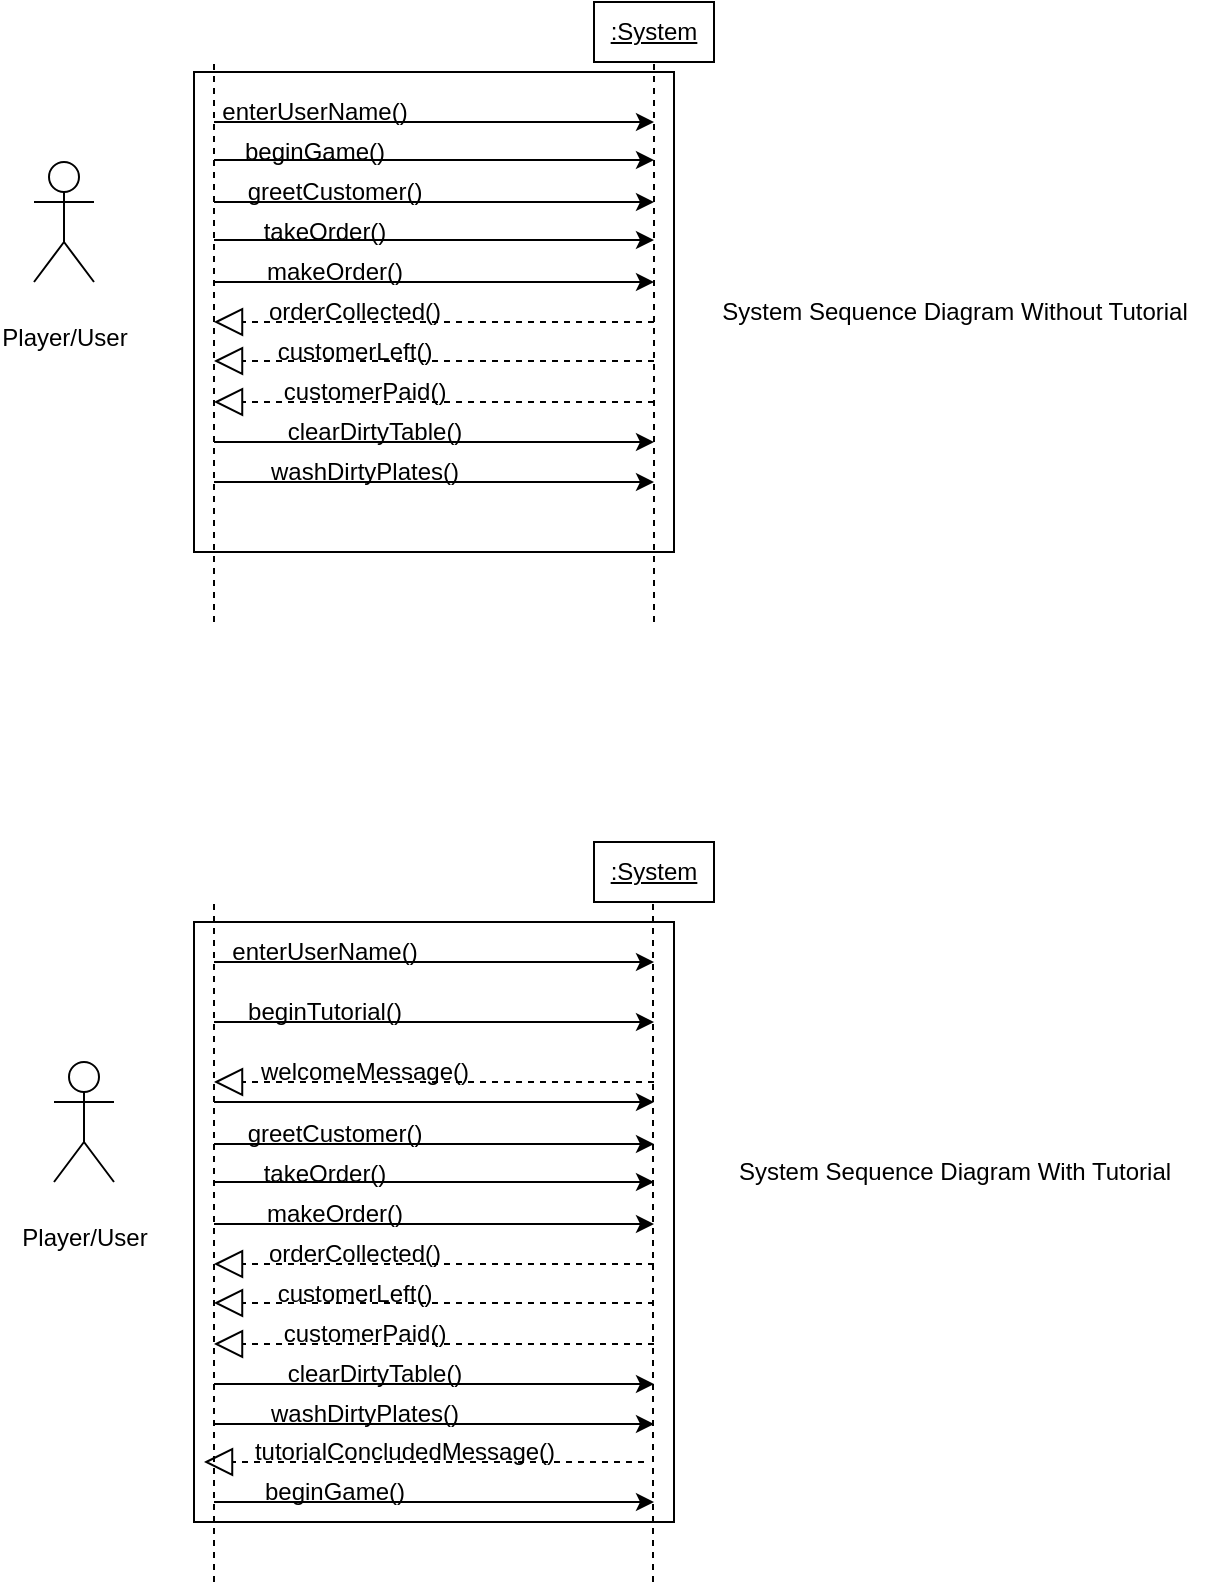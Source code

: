<mxfile version="20.8.22" type="onedrive"><diagram name="Page-1" id="MN_eYuwgUkHgro4WfV_C"><mxGraphModel dx="880" dy="452" grid="1" gridSize="10" guides="1" tooltips="1" connect="1" arrows="1" fold="1" page="1" pageScale="1" pageWidth="850" pageHeight="1100" math="0" shadow="0"><root><mxCell id="0"/><mxCell id="1" parent="0"/><mxCell id="Ndt5yQN2rLb4QSb5cQsp-1" value="&lt;br&gt;Player/User" style="shape=umlActor;verticalLabelPosition=bottom;verticalAlign=top;html=1;outlineConnect=0;" parent="1" vertex="1"><mxGeometry x="240" y="180" width="30" height="60" as="geometry"/></mxCell><mxCell id="Ndt5yQN2rLb4QSb5cQsp-3" value="" style="rounded=0;whiteSpace=wrap;html=1;" parent="1" vertex="1"><mxGeometry x="320" y="135" width="240" height="240" as="geometry"/></mxCell><mxCell id="Ndt5yQN2rLb4QSb5cQsp-2" value="" style="endArrow=none;dashed=1;html=1;rounded=0;" parent="1" edge="1"><mxGeometry width="50" height="50" relative="1" as="geometry"><mxPoint x="550" y="410" as="sourcePoint"/><mxPoint x="550" y="130" as="targetPoint"/></mxGeometry></mxCell><mxCell id="Ndt5yQN2rLb4QSb5cQsp-8" value="" style="endArrow=none;dashed=1;html=1;rounded=0;" parent="1" edge="1"><mxGeometry width="50" height="50" relative="1" as="geometry"><mxPoint x="330" y="410" as="sourcePoint"/><mxPoint x="330" y="130" as="targetPoint"/></mxGeometry></mxCell><mxCell id="Ndt5yQN2rLb4QSb5cQsp-9" value="&lt;u&gt;:System&lt;/u&gt;" style="rounded=0;whiteSpace=wrap;html=1;" parent="1" vertex="1"><mxGeometry x="520" y="100" width="60" height="30" as="geometry"/></mxCell><mxCell id="Ndt5yQN2rLb4QSb5cQsp-10" value="" style="endArrow=classic;html=1;rounded=0;" parent="1" edge="1"><mxGeometry width="50" height="50" relative="1" as="geometry"><mxPoint x="330" y="160" as="sourcePoint"/><mxPoint x="550" y="160" as="targetPoint"/></mxGeometry></mxCell><mxCell id="Ndt5yQN2rLb4QSb5cQsp-11" value="beginGame()" style="text;html=1;align=center;verticalAlign=middle;resizable=0;points=[];autosize=1;strokeColor=none;fillColor=none;" parent="1" vertex="1"><mxGeometry x="335" y="160" width="90" height="30" as="geometry"/></mxCell><mxCell id="Ndt5yQN2rLb4QSb5cQsp-12" value="" style="endArrow=classic;html=1;rounded=0;" parent="1" edge="1"><mxGeometry width="50" height="50" relative="1" as="geometry"><mxPoint x="330" y="179" as="sourcePoint"/><mxPoint x="550" y="179" as="targetPoint"/></mxGeometry></mxCell><mxCell id="Ndt5yQN2rLb4QSb5cQsp-13" value="enterUserName()" style="text;html=1;align=center;verticalAlign=middle;resizable=0;points=[];autosize=1;strokeColor=none;fillColor=none;" parent="1" vertex="1"><mxGeometry x="320" y="140" width="120" height="30" as="geometry"/></mxCell><mxCell id="Ndt5yQN2rLb4QSb5cQsp-19" value="" style="endArrow=classic;html=1;rounded=0;" parent="1" edge="1"><mxGeometry width="50" height="50" relative="1" as="geometry"><mxPoint x="330" y="200" as="sourcePoint"/><mxPoint x="550" y="200" as="targetPoint"/></mxGeometry></mxCell><mxCell id="Ndt5yQN2rLb4QSb5cQsp-20" value="greetCustomer()" style="text;html=1;align=center;verticalAlign=middle;resizable=0;points=[];autosize=1;strokeColor=none;fillColor=none;" parent="1" vertex="1"><mxGeometry x="335" y="180" width="110" height="30" as="geometry"/></mxCell><mxCell id="Ndt5yQN2rLb4QSb5cQsp-23" value="" style="endArrow=block;dashed=1;endFill=0;endSize=12;html=1;rounded=0;" parent="1" edge="1"><mxGeometry width="160" relative="1" as="geometry"><mxPoint x="550" y="260" as="sourcePoint"/><mxPoint x="330" y="260" as="targetPoint"/></mxGeometry></mxCell><mxCell id="Ndt5yQN2rLb4QSb5cQsp-24" value="orderCollected()" style="text;html=1;align=center;verticalAlign=middle;resizable=0;points=[];autosize=1;strokeColor=none;fillColor=none;" parent="1" vertex="1"><mxGeometry x="345" y="240" width="110" height="30" as="geometry"/></mxCell><mxCell id="Ndt5yQN2rLb4QSb5cQsp-25" value="takeOrder()" style="text;html=1;align=center;verticalAlign=middle;resizable=0;points=[];autosize=1;strokeColor=none;fillColor=none;" parent="1" vertex="1"><mxGeometry x="345" y="200" width="80" height="30" as="geometry"/></mxCell><mxCell id="Ndt5yQN2rLb4QSb5cQsp-26" value="" style="endArrow=classic;html=1;rounded=0;" parent="1" edge="1"><mxGeometry width="50" height="50" relative="1" as="geometry"><mxPoint x="330" y="219" as="sourcePoint"/><mxPoint x="550" y="219" as="targetPoint"/></mxGeometry></mxCell><mxCell id="Ndt5yQN2rLb4QSb5cQsp-30" value="makeOrder()" style="text;html=1;align=center;verticalAlign=middle;resizable=0;points=[];autosize=1;strokeColor=none;fillColor=none;" parent="1" vertex="1"><mxGeometry x="345" y="220" width="90" height="30" as="geometry"/></mxCell><mxCell id="Ndt5yQN2rLb4QSb5cQsp-31" value="" style="endArrow=classic;html=1;rounded=0;" parent="1" edge="1"><mxGeometry width="50" height="50" relative="1" as="geometry"><mxPoint x="330" y="240" as="sourcePoint"/><mxPoint x="550" y="240" as="targetPoint"/></mxGeometry></mxCell><mxCell id="Ndt5yQN2rLb4QSb5cQsp-32" value="" style="endArrow=block;dashed=1;endFill=0;endSize=12;html=1;rounded=0;" parent="1" edge="1"><mxGeometry width="160" relative="1" as="geometry"><mxPoint x="550" y="279.5" as="sourcePoint"/><mxPoint x="330" y="279.5" as="targetPoint"/></mxGeometry></mxCell><mxCell id="Ndt5yQN2rLb4QSb5cQsp-35" value="customerLeft()" style="text;html=1;align=center;verticalAlign=middle;resizable=0;points=[];autosize=1;strokeColor=none;fillColor=none;" parent="1" vertex="1"><mxGeometry x="350" y="260" width="100" height="30" as="geometry"/></mxCell><mxCell id="Ndt5yQN2rLb4QSb5cQsp-36" value="" style="endArrow=block;dashed=1;endFill=0;endSize=12;html=1;rounded=0;" parent="1" edge="1"><mxGeometry width="160" relative="1" as="geometry"><mxPoint x="550" y="300" as="sourcePoint"/><mxPoint x="330" y="300" as="targetPoint"/></mxGeometry></mxCell><mxCell id="Ndt5yQN2rLb4QSb5cQsp-37" value="customerPaid()" style="text;html=1;align=center;verticalAlign=middle;resizable=0;points=[];autosize=1;strokeColor=none;fillColor=none;" parent="1" vertex="1"><mxGeometry x="355" y="280" width="100" height="30" as="geometry"/></mxCell><mxCell id="n0PkIssot2RWdr9VY8r9-1" value="" style="endArrow=classic;html=1;rounded=0;" parent="1" edge="1"><mxGeometry width="50" height="50" relative="1" as="geometry"><mxPoint x="330" y="320" as="sourcePoint"/><mxPoint x="550" y="320" as="targetPoint"/></mxGeometry></mxCell><mxCell id="n0PkIssot2RWdr9VY8r9-2" value="clearDirtyTable()" style="text;html=1;align=center;verticalAlign=middle;resizable=0;points=[];autosize=1;strokeColor=none;fillColor=none;" parent="1" vertex="1"><mxGeometry x="355" y="300" width="110" height="30" as="geometry"/></mxCell><mxCell id="n0PkIssot2RWdr9VY8r9-3" value="" style="endArrow=classic;html=1;rounded=0;" parent="1" edge="1"><mxGeometry width="50" height="50" relative="1" as="geometry"><mxPoint x="330" y="340" as="sourcePoint"/><mxPoint x="550" y="340" as="targetPoint"/></mxGeometry></mxCell><mxCell id="n0PkIssot2RWdr9VY8r9-4" value="washDirtyPlates()" style="text;html=1;align=center;verticalAlign=middle;resizable=0;points=[];autosize=1;strokeColor=none;fillColor=none;" parent="1" vertex="1"><mxGeometry x="345" y="320" width="120" height="30" as="geometry"/></mxCell><mxCell id="n0PkIssot2RWdr9VY8r9-5" value="" style="rounded=0;whiteSpace=wrap;html=1;" parent="1" vertex="1"><mxGeometry x="320" y="560" width="240" height="300" as="geometry"/></mxCell><mxCell id="n0PkIssot2RWdr9VY8r9-7" value="" style="endArrow=none;dashed=1;html=1;rounded=0;" parent="1" edge="1"><mxGeometry width="50" height="50" relative="1" as="geometry"><mxPoint x="330" y="890" as="sourcePoint"/><mxPoint x="330" y="550" as="targetPoint"/></mxGeometry></mxCell><mxCell id="n0PkIssot2RWdr9VY8r9-8" value="" style="endArrow=none;dashed=1;html=1;rounded=0;" parent="1" edge="1"><mxGeometry width="50" height="50" relative="1" as="geometry"><mxPoint x="549.5" y="890" as="sourcePoint"/><mxPoint x="549.5" y="550" as="targetPoint"/></mxGeometry></mxCell><mxCell id="n0PkIssot2RWdr9VY8r9-9" value="&lt;br&gt;Player/User" style="shape=umlActor;verticalLabelPosition=bottom;verticalAlign=top;html=1;outlineConnect=0;" parent="1" vertex="1"><mxGeometry x="250" y="630" width="30" height="60" as="geometry"/></mxCell><mxCell id="n0PkIssot2RWdr9VY8r9-10" value="&lt;u&gt;:System&lt;/u&gt;" style="rounded=0;whiteSpace=wrap;html=1;" parent="1" vertex="1"><mxGeometry x="520" y="520" width="60" height="30" as="geometry"/></mxCell><mxCell id="n0PkIssot2RWdr9VY8r9-11" value="System Sequence Diagram Without Tutorial" style="text;html=1;align=center;verticalAlign=middle;resizable=0;points=[];autosize=1;strokeColor=none;fillColor=none;" parent="1" vertex="1"><mxGeometry x="570" y="240" width="260" height="30" as="geometry"/></mxCell><mxCell id="n0PkIssot2RWdr9VY8r9-12" value="System Sequence Diagram With Tutorial" style="text;html=1;align=center;verticalAlign=middle;resizable=0;points=[];autosize=1;strokeColor=none;fillColor=none;" parent="1" vertex="1"><mxGeometry x="580" y="670" width="240" height="30" as="geometry"/></mxCell><mxCell id="n0PkIssot2RWdr9VY8r9-13" value="" style="endArrow=classic;html=1;rounded=0;" parent="1" edge="1"><mxGeometry width="50" height="50" relative="1" as="geometry"><mxPoint x="330" y="580" as="sourcePoint"/><mxPoint x="550" y="580" as="targetPoint"/></mxGeometry></mxCell><mxCell id="n0PkIssot2RWdr9VY8r9-14" value="enterUserName()" style="text;html=1;align=center;verticalAlign=middle;resizable=0;points=[];autosize=1;strokeColor=none;fillColor=none;" parent="1" vertex="1"><mxGeometry x="325" y="560" width="120" height="30" as="geometry"/></mxCell><mxCell id="n0PkIssot2RWdr9VY8r9-15" value="" style="endArrow=classic;html=1;rounded=0;" parent="1" edge="1"><mxGeometry width="50" height="50" relative="1" as="geometry"><mxPoint x="330" y="610" as="sourcePoint"/><mxPoint x="550" y="610" as="targetPoint"/></mxGeometry></mxCell><mxCell id="n0PkIssot2RWdr9VY8r9-16" value="beginTutorial()" style="text;html=1;align=center;verticalAlign=middle;resizable=0;points=[];autosize=1;strokeColor=none;fillColor=none;" parent="1" vertex="1"><mxGeometry x="335" y="590" width="100" height="30" as="geometry"/></mxCell><mxCell id="n0PkIssot2RWdr9VY8r9-19" value="" style="endArrow=block;dashed=1;endFill=0;endSize=12;html=1;rounded=0;" parent="1" edge="1"><mxGeometry width="160" relative="1" as="geometry"><mxPoint x="550" y="640" as="sourcePoint"/><mxPoint x="330" y="640" as="targetPoint"/></mxGeometry></mxCell><mxCell id="n0PkIssot2RWdr9VY8r9-20" value="welcomeMessage()" style="text;html=1;align=center;verticalAlign=middle;resizable=0;points=[];autosize=1;strokeColor=none;fillColor=none;" parent="1" vertex="1"><mxGeometry x="340" y="620" width="130" height="30" as="geometry"/></mxCell><mxCell id="n0PkIssot2RWdr9VY8r9-24" value="" style="endArrow=classic;html=1;rounded=0;" parent="1" edge="1"><mxGeometry width="50" height="50" relative="1" as="geometry"><mxPoint x="330" y="650" as="sourcePoint"/><mxPoint x="550" y="650" as="targetPoint"/></mxGeometry></mxCell><mxCell id="n0PkIssot2RWdr9VY8r9-25" value="" style="endArrow=classic;html=1;rounded=0;" parent="1" edge="1"><mxGeometry width="50" height="50" relative="1" as="geometry"><mxPoint x="330" y="671" as="sourcePoint"/><mxPoint x="550" y="671" as="targetPoint"/></mxGeometry></mxCell><mxCell id="n0PkIssot2RWdr9VY8r9-26" value="greetCustomer()" style="text;html=1;align=center;verticalAlign=middle;resizable=0;points=[];autosize=1;strokeColor=none;fillColor=none;" parent="1" vertex="1"><mxGeometry x="335" y="651" width="110" height="30" as="geometry"/></mxCell><mxCell id="n0PkIssot2RWdr9VY8r9-27" value="" style="endArrow=block;dashed=1;endFill=0;endSize=12;html=1;rounded=0;" parent="1" edge="1"><mxGeometry width="160" relative="1" as="geometry"><mxPoint x="550" y="731" as="sourcePoint"/><mxPoint x="330" y="731" as="targetPoint"/></mxGeometry></mxCell><mxCell id="n0PkIssot2RWdr9VY8r9-28" value="orderCollected()" style="text;html=1;align=center;verticalAlign=middle;resizable=0;points=[];autosize=1;strokeColor=none;fillColor=none;" parent="1" vertex="1"><mxGeometry x="345" y="711" width="110" height="30" as="geometry"/></mxCell><mxCell id="n0PkIssot2RWdr9VY8r9-29" value="takeOrder()" style="text;html=1;align=center;verticalAlign=middle;resizable=0;points=[];autosize=1;strokeColor=none;fillColor=none;" parent="1" vertex="1"><mxGeometry x="345" y="671" width="80" height="30" as="geometry"/></mxCell><mxCell id="n0PkIssot2RWdr9VY8r9-30" value="" style="endArrow=classic;html=1;rounded=0;" parent="1" edge="1"><mxGeometry width="50" height="50" relative="1" as="geometry"><mxPoint x="330" y="690" as="sourcePoint"/><mxPoint x="550" y="690" as="targetPoint"/></mxGeometry></mxCell><mxCell id="n0PkIssot2RWdr9VY8r9-31" value="makeOrder()" style="text;html=1;align=center;verticalAlign=middle;resizable=0;points=[];autosize=1;strokeColor=none;fillColor=none;" parent="1" vertex="1"><mxGeometry x="345" y="691" width="90" height="30" as="geometry"/></mxCell><mxCell id="n0PkIssot2RWdr9VY8r9-32" value="" style="endArrow=classic;html=1;rounded=0;" parent="1" edge="1"><mxGeometry width="50" height="50" relative="1" as="geometry"><mxPoint x="330" y="711" as="sourcePoint"/><mxPoint x="550" y="711" as="targetPoint"/></mxGeometry></mxCell><mxCell id="n0PkIssot2RWdr9VY8r9-33" value="" style="endArrow=block;dashed=1;endFill=0;endSize=12;html=1;rounded=0;" parent="1" edge="1"><mxGeometry width="160" relative="1" as="geometry"><mxPoint x="550" y="750.5" as="sourcePoint"/><mxPoint x="330" y="750.5" as="targetPoint"/></mxGeometry></mxCell><mxCell id="n0PkIssot2RWdr9VY8r9-34" value="customerLeft()" style="text;html=1;align=center;verticalAlign=middle;resizable=0;points=[];autosize=1;strokeColor=none;fillColor=none;" parent="1" vertex="1"><mxGeometry x="350" y="731" width="100" height="30" as="geometry"/></mxCell><mxCell id="n0PkIssot2RWdr9VY8r9-35" value="" style="endArrow=block;dashed=1;endFill=0;endSize=12;html=1;rounded=0;" parent="1" edge="1"><mxGeometry width="160" relative="1" as="geometry"><mxPoint x="550" y="771" as="sourcePoint"/><mxPoint x="330" y="771" as="targetPoint"/></mxGeometry></mxCell><mxCell id="n0PkIssot2RWdr9VY8r9-36" value="customerPaid()" style="text;html=1;align=center;verticalAlign=middle;resizable=0;points=[];autosize=1;strokeColor=none;fillColor=none;" parent="1" vertex="1"><mxGeometry x="355" y="751" width="100" height="30" as="geometry"/></mxCell><mxCell id="n0PkIssot2RWdr9VY8r9-37" value="" style="endArrow=classic;html=1;rounded=0;" parent="1" edge="1"><mxGeometry width="50" height="50" relative="1" as="geometry"><mxPoint x="330" y="791" as="sourcePoint"/><mxPoint x="550" y="791" as="targetPoint"/></mxGeometry></mxCell><mxCell id="n0PkIssot2RWdr9VY8r9-38" value="clearDirtyTable()" style="text;html=1;align=center;verticalAlign=middle;resizable=0;points=[];autosize=1;strokeColor=none;fillColor=none;" parent="1" vertex="1"><mxGeometry x="355" y="771" width="110" height="30" as="geometry"/></mxCell><mxCell id="n0PkIssot2RWdr9VY8r9-39" value="" style="endArrow=classic;html=1;rounded=0;" parent="1" edge="1"><mxGeometry width="50" height="50" relative="1" as="geometry"><mxPoint x="330" y="811" as="sourcePoint"/><mxPoint x="550" y="811" as="targetPoint"/></mxGeometry></mxCell><mxCell id="n0PkIssot2RWdr9VY8r9-40" value="washDirtyPlates()" style="text;html=1;align=center;verticalAlign=middle;resizable=0;points=[];autosize=1;strokeColor=none;fillColor=none;" parent="1" vertex="1"><mxGeometry x="345" y="791" width="120" height="30" as="geometry"/></mxCell><mxCell id="n0PkIssot2RWdr9VY8r9-41" value="" style="endArrow=block;dashed=1;endFill=0;endSize=12;html=1;rounded=0;" parent="1" edge="1"><mxGeometry width="160" relative="1" as="geometry"><mxPoint x="545" y="830" as="sourcePoint"/><mxPoint x="325" y="830" as="targetPoint"/></mxGeometry></mxCell><mxCell id="n0PkIssot2RWdr9VY8r9-42" value="tutorialConcludedMessage()" style="text;html=1;align=center;verticalAlign=middle;resizable=0;points=[];autosize=1;strokeColor=none;fillColor=none;" parent="1" vertex="1"><mxGeometry x="340" y="810" width="170" height="30" as="geometry"/></mxCell><mxCell id="n0PkIssot2RWdr9VY8r9-44" value="" style="endArrow=classic;html=1;rounded=0;" parent="1" edge="1"><mxGeometry width="50" height="50" relative="1" as="geometry"><mxPoint x="330" y="850" as="sourcePoint"/><mxPoint x="550" y="850" as="targetPoint"/></mxGeometry></mxCell><mxCell id="n0PkIssot2RWdr9VY8r9-46" value="beginGame()" style="text;html=1;align=center;verticalAlign=middle;resizable=0;points=[];autosize=1;strokeColor=none;fillColor=none;" parent="1" vertex="1"><mxGeometry x="345" y="830" width="90" height="30" as="geometry"/></mxCell></root></mxGraphModel></diagram></mxfile>